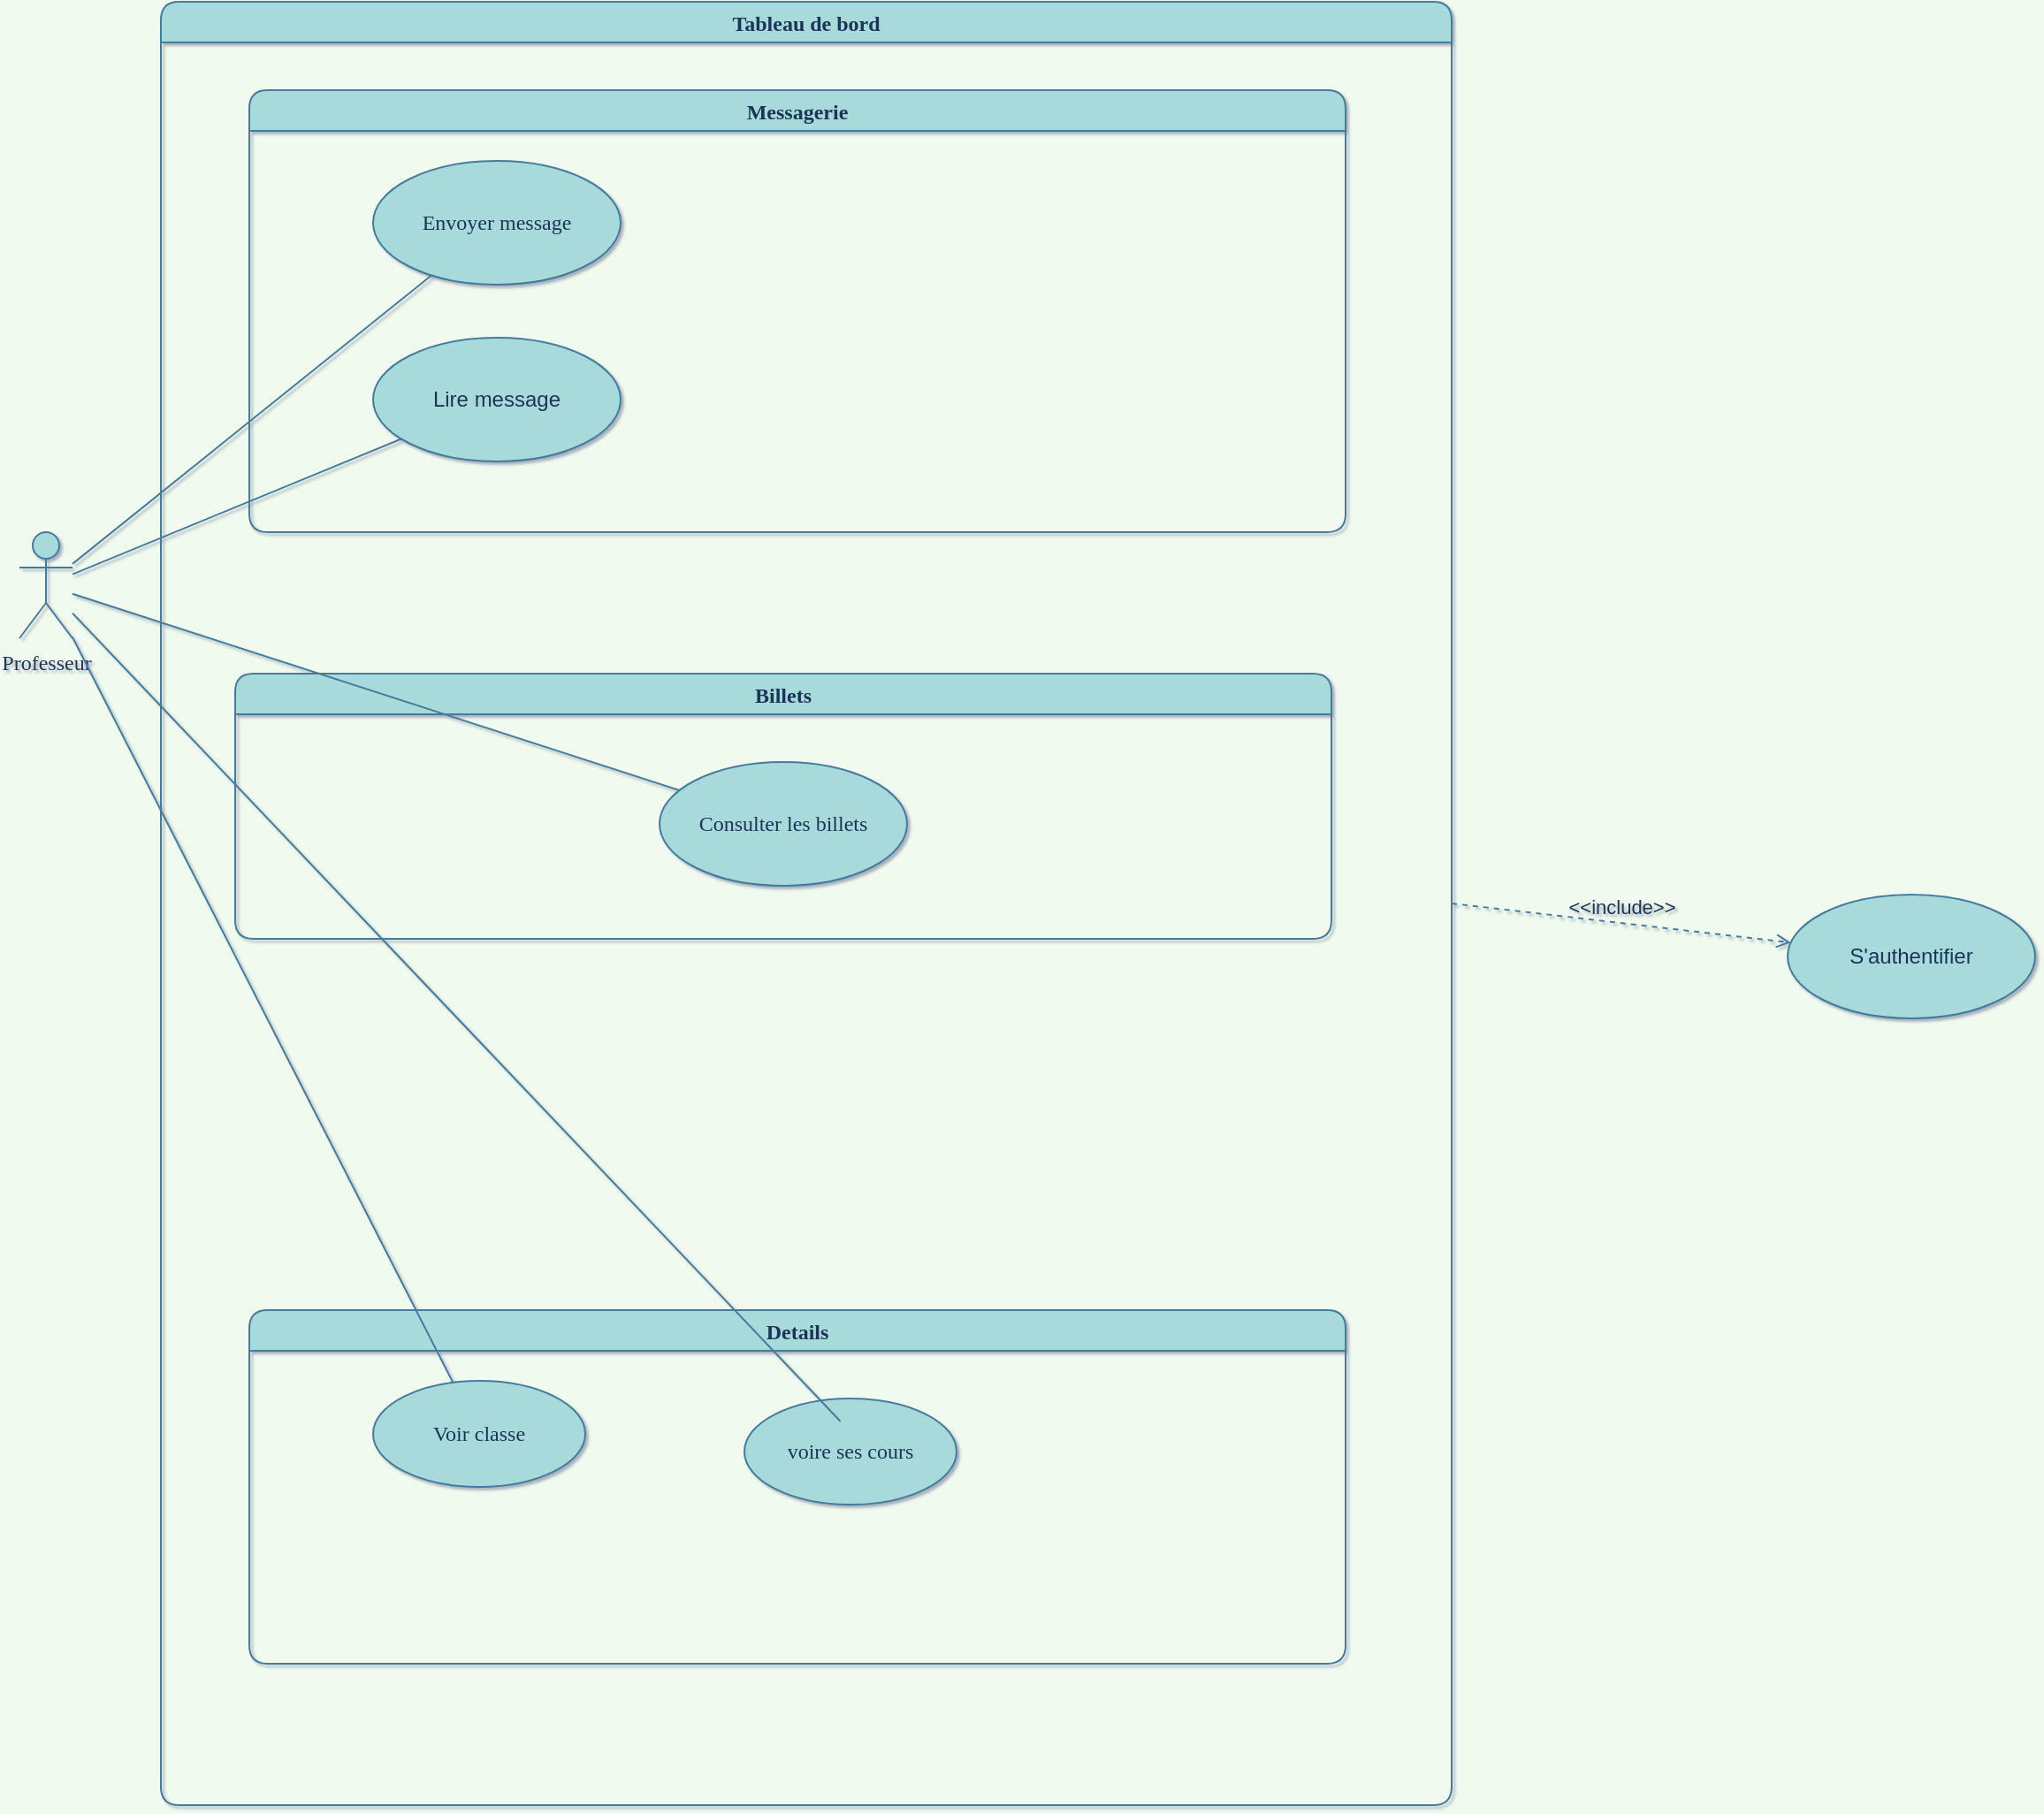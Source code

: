 <mxfile version="20.6.0" type="github"><diagram id="32il7ei118LAhM0YXetT" name="Page-1"><mxGraphModel dx="1520" dy="677" grid="1" gridSize="10" guides="1" tooltips="1" connect="1" arrows="1" fold="1" page="1" pageScale="1" pageWidth="827" pageHeight="1169" background="#F1FAEE" math="0" shadow="1"><root><mxCell id="0"/><mxCell id="1" parent="0"/><mxCell id="OwPhHRN2L67oZQZMtts4-5" value="&lt;div&gt;Professeur&lt;/div&gt;&lt;div&gt;&lt;br&gt;&lt;/div&gt;" style="shape=umlActor;verticalLabelPosition=bottom;verticalAlign=top;html=1;fontFamily=Tahoma;rounded=1;fillColor=#A8DADC;strokeColor=#457B9D;fontColor=#1D3557;" vertex="1" parent="1"><mxGeometry x="120" y="630" width="30" height="60" as="geometry"/></mxCell><mxCell id="OwPhHRN2L67oZQZMtts4-6" value="Tableau de bord" style="swimlane;fontFamily=Tahoma;rounded=1;fillColor=#A8DADC;strokeColor=#457B9D;fontColor=#1D3557;" vertex="1" parent="1"><mxGeometry x="200" y="330" width="730" height="1020" as="geometry"><mxRectangle x="190" y="220" width="90" height="30" as="alternateBounds"/></mxGeometry></mxCell><mxCell id="OwPhHRN2L67oZQZMtts4-7" value="Messagerie" style="swimlane;startSize=23;fontFamily=Tahoma;rounded=1;fillColor=#A8DADC;strokeColor=#457B9D;fontColor=#1D3557;" vertex="1" parent="OwPhHRN2L67oZQZMtts4-6"><mxGeometry x="50" y="50" width="620" height="250" as="geometry"/></mxCell><mxCell id="OwPhHRN2L67oZQZMtts4-8" value="Envoyer message" style="ellipse;whiteSpace=wrap;html=1;fontFamily=Tahoma;rounded=1;fillColor=#A8DADC;strokeColor=#457B9D;fontColor=#1D3557;" vertex="1" parent="OwPhHRN2L67oZQZMtts4-7"><mxGeometry x="70" y="40" width="140" height="70" as="geometry"/></mxCell><mxCell id="OwPhHRN2L67oZQZMtts4-9" value="&lt;div&gt;Lire message&lt;/div&gt;" style="ellipse;whiteSpace=wrap;html=1;rounded=1;fillColor=#A8DADC;strokeColor=#457B9D;fontColor=#1D3557;" vertex="1" parent="OwPhHRN2L67oZQZMtts4-7"><mxGeometry x="70" y="140" width="140" height="70" as="geometry"/></mxCell><mxCell id="OwPhHRN2L67oZQZMtts4-13" value="Billets" style="swimlane;fontFamily=Tahoma;rounded=1;fillColor=#A8DADC;strokeColor=#457B9D;fontColor=#1D3557;" vertex="1" parent="OwPhHRN2L67oZQZMtts4-6"><mxGeometry x="42" y="380" width="620" height="150" as="geometry"/></mxCell><mxCell id="OwPhHRN2L67oZQZMtts4-14" value="&lt;div&gt;Consulter les billets&lt;/div&gt;" style="ellipse;whiteSpace=wrap;html=1;fontFamily=Tahoma;rounded=1;fillColor=#A8DADC;strokeColor=#457B9D;fontColor=#1D3557;" vertex="1" parent="OwPhHRN2L67oZQZMtts4-13"><mxGeometry x="240" y="50" width="140" height="70" as="geometry"/></mxCell><mxCell id="OwPhHRN2L67oZQZMtts4-18" value="Details" style="swimlane;fontFamily=Tahoma;rounded=1;fillColor=#A8DADC;strokeColor=#457B9D;fontColor=#1D3557;" vertex="1" parent="OwPhHRN2L67oZQZMtts4-6"><mxGeometry x="50" y="740" width="620" height="200" as="geometry"/></mxCell><mxCell id="OwPhHRN2L67oZQZMtts4-30" value="Voir classe" style="ellipse;whiteSpace=wrap;html=1;fontFamily=Tahoma;rounded=1;fillColor=#A8DADC;strokeColor=#457B9D;fontColor=#1D3557;" vertex="1" parent="OwPhHRN2L67oZQZMtts4-18"><mxGeometry x="70" y="40" width="120" height="60" as="geometry"/></mxCell><mxCell id="OwPhHRN2L67oZQZMtts4-34" value="voire ses cours" style="ellipse;whiteSpace=wrap;html=1;fontFamily=Tahoma;rounded=1;fillColor=#A8DADC;strokeColor=#457B9D;fontColor=#1D3557;" vertex="1" parent="OwPhHRN2L67oZQZMtts4-18"><mxGeometry x="280" y="50" width="120" height="60" as="geometry"/></mxCell><mxCell id="OwPhHRN2L67oZQZMtts4-21" value="" style="endArrow=none;html=1;rounded=1;labelBackgroundColor=#F1FAEE;strokeColor=#457B9D;fontColor=#1D3557;" edge="1" parent="1" source="OwPhHRN2L67oZQZMtts4-5" target="OwPhHRN2L67oZQZMtts4-8"><mxGeometry width="50" height="50" relative="1" as="geometry"><mxPoint x="570" y="690" as="sourcePoint"/><mxPoint x="620" y="640" as="targetPoint"/></mxGeometry></mxCell><mxCell id="OwPhHRN2L67oZQZMtts4-22" value="" style="endArrow=none;html=1;rounded=1;labelBackgroundColor=#F1FAEE;strokeColor=#457B9D;fontColor=#1D3557;" edge="1" parent="1" source="OwPhHRN2L67oZQZMtts4-5" target="OwPhHRN2L67oZQZMtts4-9"><mxGeometry width="50" height="50" relative="1" as="geometry"><mxPoint x="190" y="529.171" as="sourcePoint"/><mxPoint x="380.382" y="518.653" as="targetPoint"/></mxGeometry></mxCell><mxCell id="OwPhHRN2L67oZQZMtts4-26" value="" style="endArrow=none;html=1;rounded=1;labelBackgroundColor=#F1FAEE;strokeColor=#457B9D;fontColor=#1D3557;" edge="1" parent="1" source="OwPhHRN2L67oZQZMtts4-5" target="OwPhHRN2L67oZQZMtts4-14"><mxGeometry width="50" height="50" relative="1" as="geometry"><mxPoint x="155.151" y="700" as="sourcePoint"/><mxPoint x="358.33" y="1300.49" as="targetPoint"/></mxGeometry></mxCell><mxCell id="OwPhHRN2L67oZQZMtts4-28" value="&amp;lt;&amp;lt;include&amp;gt;&amp;gt;" style="html=1;verticalAlign=bottom;labelBackgroundColor=none;endArrow=open;endFill=0;dashed=1;rounded=1;exitX=1;exitY=0.5;exitDx=0;exitDy=0;strokeColor=#457B9D;fontColor=#1D3557;" edge="1" parent="1" source="OwPhHRN2L67oZQZMtts4-6" target="OwPhHRN2L67oZQZMtts4-29"><mxGeometry width="160" relative="1" as="geometry"><mxPoint x="580" y="800" as="sourcePoint"/><mxPoint x="1110" y="870" as="targetPoint"/></mxGeometry></mxCell><mxCell id="OwPhHRN2L67oZQZMtts4-29" value="S'authentifier" style="ellipse;whiteSpace=wrap;html=1;rounded=1;fillColor=#A8DADC;strokeColor=#457B9D;fontColor=#1D3557;" vertex="1" parent="1"><mxGeometry x="1120" y="835" width="140" height="70" as="geometry"/></mxCell><mxCell id="OwPhHRN2L67oZQZMtts4-31" value="" style="endArrow=none;html=1;rounded=1;labelBackgroundColor=#F1FAEE;strokeColor=#457B9D;fontColor=#1D3557;" edge="1" parent="1" source="OwPhHRN2L67oZQZMtts4-5" target="OwPhHRN2L67oZQZMtts4-30"><mxGeometry width="50" height="50" relative="1" as="geometry"><mxPoint x="160.0" y="700" as="sourcePoint"/><mxPoint x="363.023" y="1106.045" as="targetPoint"/></mxGeometry></mxCell><mxCell id="OwPhHRN2L67oZQZMtts4-32" value="" style="endArrow=none;html=1;rounded=1;labelBackgroundColor=#F1FAEE;strokeColor=#457B9D;fontColor=#1D3557;" edge="1" parent="1" source="OwPhHRN2L67oZQZMtts4-5"><mxGeometry width="50" height="50" relative="1" as="geometry"><mxPoint x="170.0" y="710" as="sourcePoint"/><mxPoint x="584.257" y="1132.902" as="targetPoint"/></mxGeometry></mxCell></root></mxGraphModel></diagram></mxfile>